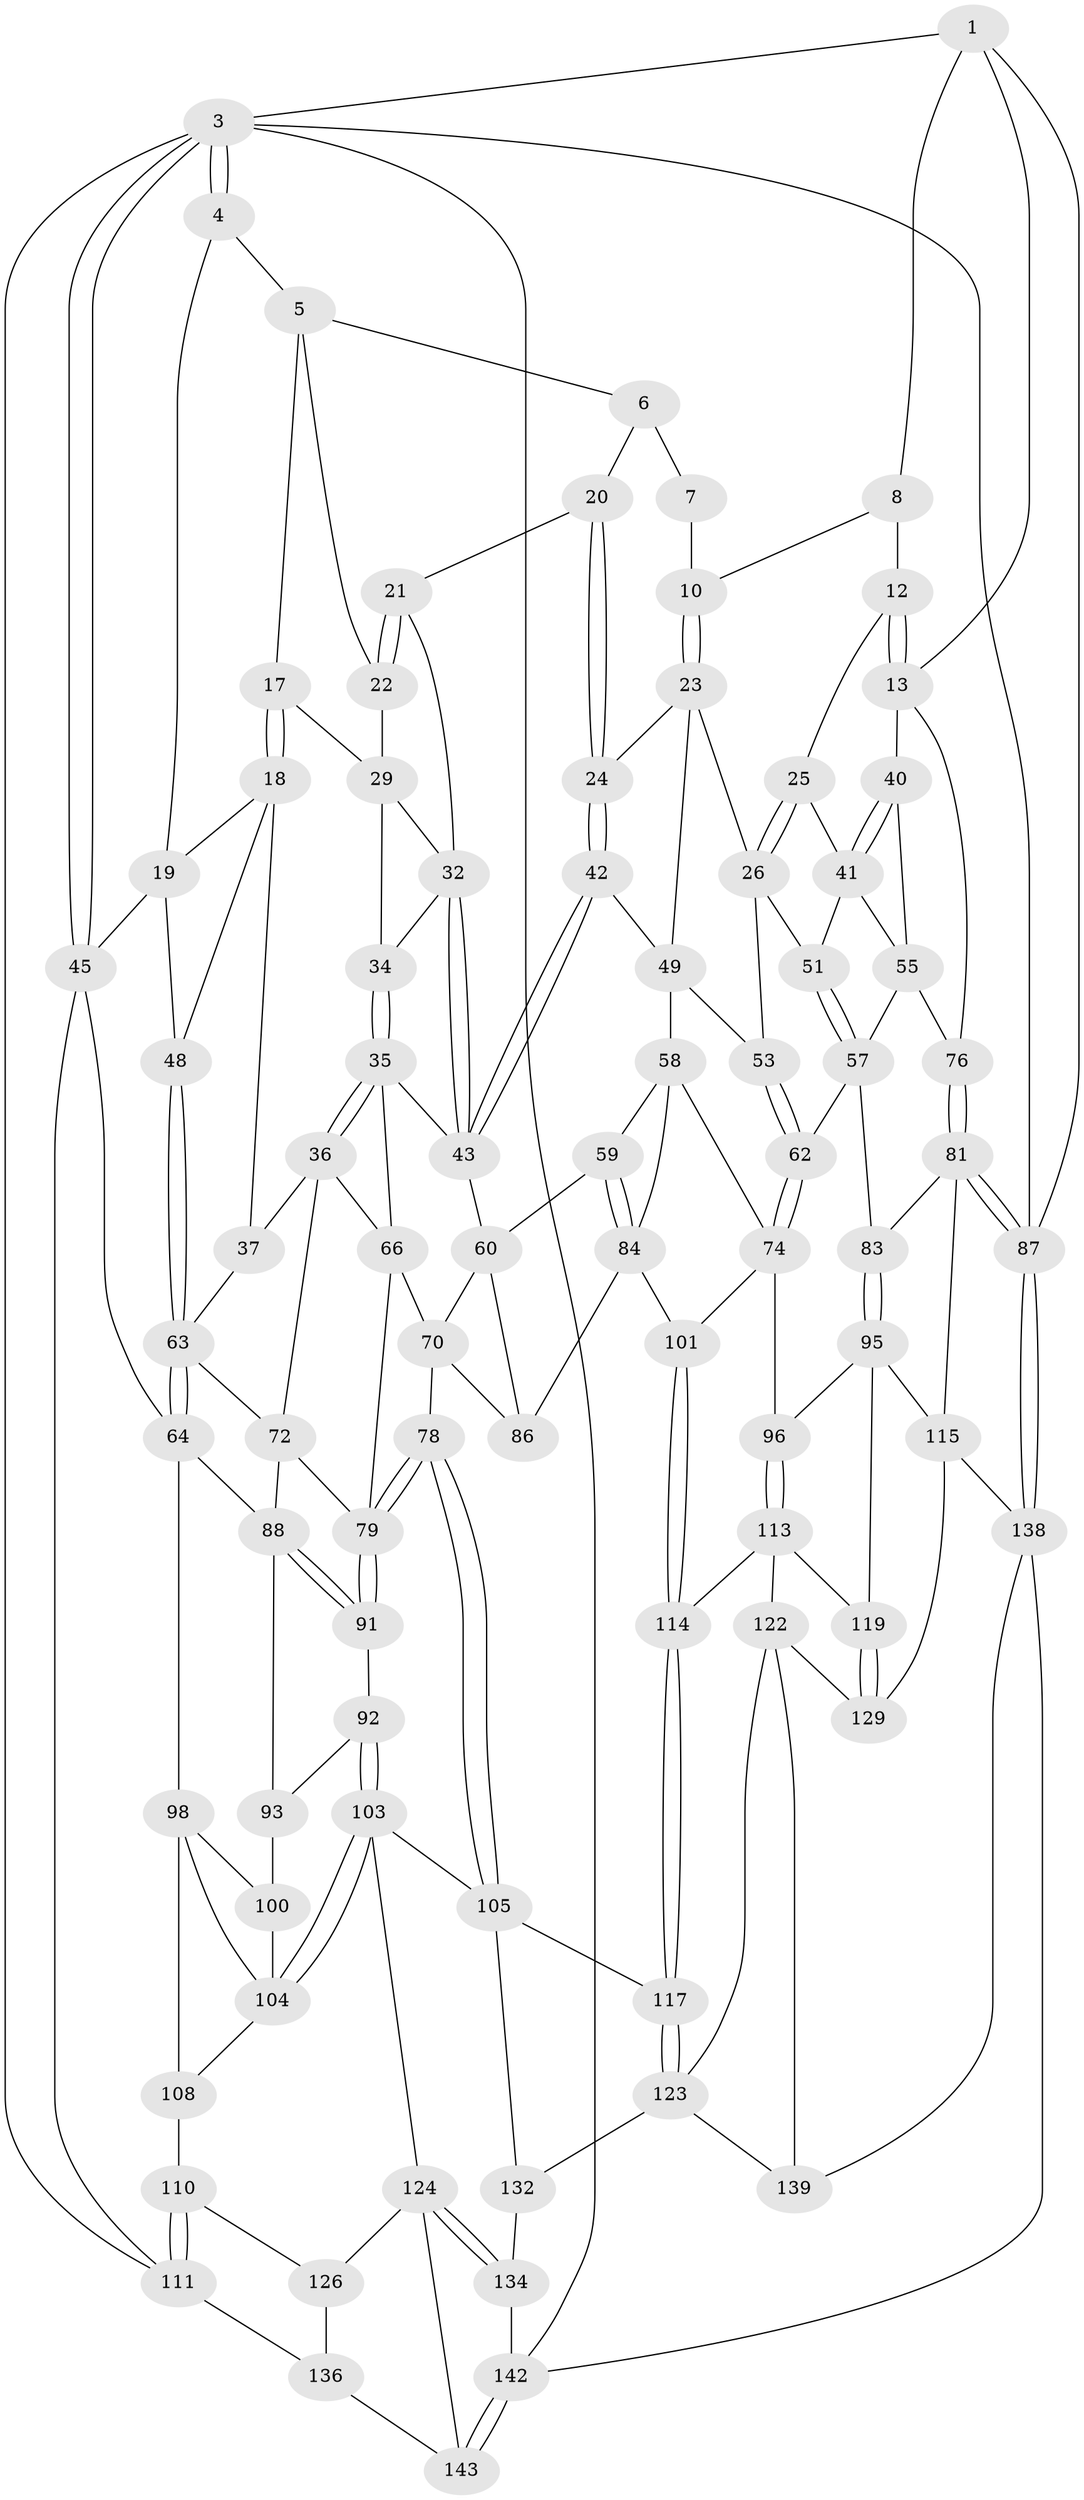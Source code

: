 // original degree distribution, {3: 0.013888888888888888, 6: 0.20833333333333334, 4: 0.2222222222222222, 5: 0.5555555555555556}
// Generated by graph-tools (version 1.1) at 2025/42/03/06/25 10:42:30]
// undirected, 87 vertices, 191 edges
graph export_dot {
graph [start="1"]
  node [color=gray90,style=filled];
  1 [pos="+0.823450430414038+0",super="+2"];
  3 [pos="+0+0",super="+121"];
  4 [pos="+0+0"];
  5 [pos="+0.35856692403057294+0",super="+16"];
  6 [pos="+0.47852691748023957+0",super="+14"];
  7 [pos="+0.7983588244158862+0",super="+11"];
  8 [pos="+0.835606587042569+0",super="+9"];
  10 [pos="+0.7404890560010883+0.14783092381189414"];
  12 [pos="+0.9098112301712745+0.1174703616109129",super="+15"];
  13 [pos="+1+0.11859352812184601",super="+39"];
  17 [pos="+0.24343793587269377+0.15709920030053884"];
  18 [pos="+0.19381448945983243+0.22337247579030842",super="+38"];
  19 [pos="+0.12822187198902477+0.2088577750556279",super="+44"];
  20 [pos="+0.5892281414061349+0.20936516303324013"];
  21 [pos="+0.523318578325896+0.20027053612720938",super="+31"];
  22 [pos="+0.4361217207853109+0.13560044228344126",super="+28"];
  23 [pos="+0.7275260901050744+0.1722143224571958",super="+27"];
  24 [pos="+0.6303841365562814+0.26762666841361493"];
  25 [pos="+0.8716721264214129+0.26498538122776394"];
  26 [pos="+0.8258975830828684+0.2970383163305651",super="+52"];
  29 [pos="+0.4088964298964632+0.21187936292166892",super="+30"];
  32 [pos="+0.4617618850013899+0.28842342428518447",super="+33"];
  34 [pos="+0.3785569188219405+0.3297047609770709"];
  35 [pos="+0.3716089808596183+0.33820448189896635",super="+47"];
  36 [pos="+0.286339493555155+0.36138337442624247",super="+68"];
  37 [pos="+0.2319518634196882+0.34347957753035235"];
  40 [pos="+1+0.2632317975262472"];
  41 [pos="+0.893193627735001+0.2692750326113112",super="+50"];
  42 [pos="+0.6354869001493836+0.2896115481394172"];
  43 [pos="+0.5662371669839916+0.3588638098052017",super="+46"];
  45 [pos="+0+0.23086120297086307",super="+65"];
  48 [pos="+0.12471508986763691+0.3895000531293026"];
  49 [pos="+0.7126582795770584+0.3260124589227338",super="+54"];
  51 [pos="+0.891428843936828+0.41504726562432165"];
  53 [pos="+0.8345822897546574+0.4221575675949141"];
  55 [pos="+0.9252104610289386+0.39120310959904353",super="+56"];
  57 [pos="+0.942641760000373+0.4813861259972762",super="+61"];
  58 [pos="+0.712884898594325+0.4627562412309184",super="+75"];
  59 [pos="+0.6216917844469656+0.4886922024750402"];
  60 [pos="+0.6027885259876662+0.4847033947312056",super="+69"];
  62 [pos="+0.8469067555264339+0.5504238018512019"];
  63 [pos="+0.007665717355376808+0.4811063923313889",super="+71"];
  64 [pos="+0+0.5424716538583814",super="+90"];
  66 [pos="+0.4519974240164337+0.4694866950835264",super="+67"];
  70 [pos="+0.4981964488057009+0.5062275121776695",super="+77"];
  72 [pos="+0.3072442231909516+0.5094938454999118",super="+73"];
  74 [pos="+0.8243559718507563+0.556528444166363",super="+97"];
  76 [pos="+1+0.4440657816889769"];
  78 [pos="+0.4437516658573355+0.6879428652964172"];
  79 [pos="+0.390179677255993+0.6279678715700698",super="+80"];
  81 [pos="+1+0.6485010710568971",super="+82"];
  83 [pos="+0.950647400902634+0.6513322282894629"];
  84 [pos="+0.6815858563920751+0.6244825743961285",super="+85"];
  86 [pos="+0.5147547510269153+0.6610731314246516"];
  87 [pos="+1+1"];
  88 [pos="+0.20565154916526937+0.568316957091101",super="+89"];
  91 [pos="+0.3361744012247854+0.6264149976162007"];
  92 [pos="+0.2643914897074725+0.6715376871974641"];
  93 [pos="+0.24532602908214374+0.664242602098477",super="+94"];
  95 [pos="+0.8515380530495491+0.7375038011402352",super="+116"];
  96 [pos="+0.8328045360943686+0.7226407286672449"];
  98 [pos="+0.03621745596960531+0.657712417813939",super="+99"];
  100 [pos="+0.17932845295987676+0.6565283692515692",super="+102"];
  101 [pos="+0.6596053645984657+0.7014659716501611"];
  103 [pos="+0.22847414127779164+0.7637039845240022",super="+106"];
  104 [pos="+0.20472853192243656+0.7565835890943682",super="+107"];
  105 [pos="+0.4342426365700141+0.722060629327079",super="+118"];
  108 [pos="+0.13287119950263512+0.7933565791958785",super="+109"];
  110 [pos="+0+0.9949880388566925",super="+128"];
  111 [pos="+0+1",super="+112"];
  113 [pos="+0.6701430902952624+0.7250751823022169",super="+120"];
  114 [pos="+0.6697624350799916+0.7244352007368537"];
  115 [pos="+0.8875483209777444+0.8652269989391816",super="+135"];
  117 [pos="+0.5529159823061044+0.8167600019365509"];
  119 [pos="+0.7167767617328301+0.7850911897136992"];
  122 [pos="+0.6112495405267407+0.8696818633511824",super="+130"];
  123 [pos="+0.5976006644086287+0.8737338389776989",super="+131"];
  124 [pos="+0.338296111917864+0.8803181150294802",super="+125"];
  126 [pos="+0.32428998714079854+0.8842086403973521",super="+127"];
  129 [pos="+0.7271673759825287+0.8839871267480032"];
  132 [pos="+0.5502099579909855+0.9203587542651227",super="+133"];
  134 [pos="+0.49452735037589524+0.9077377367927318",super="+140"];
  136 [pos="+0.17697895552093088+0.9117242399368168",super="+137"];
  138 [pos="+1+1",super="+141"];
  139 [pos="+0.6871636594338155+1"];
  142 [pos="+0.3512807199021497+1",super="+144"];
  143 [pos="+0.33638024436953684+0.9386475639747296"];
  1 -- 8;
  1 -- 3;
  1 -- 13;
  1 -- 87;
  3 -- 4;
  3 -- 4;
  3 -- 45;
  3 -- 45;
  3 -- 87;
  3 -- 142;
  3 -- 111;
  4 -- 5;
  4 -- 19;
  5 -- 6;
  5 -- 17;
  5 -- 22;
  6 -- 7 [weight=2];
  6 -- 20;
  7 -- 10;
  8 -- 12 [weight=2];
  8 -- 10;
  10 -- 23;
  10 -- 23;
  12 -- 13;
  12 -- 13;
  12 -- 25;
  13 -- 40;
  13 -- 76;
  17 -- 18;
  17 -- 18;
  17 -- 29;
  18 -- 19;
  18 -- 48;
  18 -- 37;
  19 -- 48;
  19 -- 45;
  20 -- 21;
  20 -- 24;
  20 -- 24;
  21 -- 22 [weight=2];
  21 -- 22;
  21 -- 32;
  22 -- 29;
  23 -- 24;
  23 -- 49;
  23 -- 26;
  24 -- 42;
  24 -- 42;
  25 -- 26;
  25 -- 26;
  25 -- 41;
  26 -- 51;
  26 -- 53;
  29 -- 32;
  29 -- 34;
  32 -- 43;
  32 -- 43;
  32 -- 34;
  34 -- 35;
  34 -- 35;
  35 -- 36;
  35 -- 36;
  35 -- 66;
  35 -- 43;
  36 -- 37;
  36 -- 72;
  36 -- 66;
  37 -- 63;
  40 -- 41;
  40 -- 41;
  40 -- 55;
  41 -- 51;
  41 -- 55;
  42 -- 43;
  42 -- 43;
  42 -- 49;
  43 -- 60;
  45 -- 64;
  45 -- 111;
  48 -- 63;
  48 -- 63;
  49 -- 58;
  49 -- 53;
  51 -- 57;
  51 -- 57;
  53 -- 62;
  53 -- 62;
  55 -- 57;
  55 -- 76;
  57 -- 83;
  57 -- 62;
  58 -- 59;
  58 -- 84;
  58 -- 74;
  59 -- 60;
  59 -- 84;
  59 -- 84;
  60 -- 70;
  60 -- 86;
  62 -- 74;
  62 -- 74;
  63 -- 64;
  63 -- 64;
  63 -- 72;
  64 -- 98;
  64 -- 88;
  66 -- 70;
  66 -- 79;
  70 -- 86;
  70 -- 78;
  72 -- 79;
  72 -- 88;
  74 -- 96;
  74 -- 101;
  76 -- 81;
  76 -- 81;
  78 -- 79;
  78 -- 79;
  78 -- 105;
  78 -- 105;
  79 -- 91;
  79 -- 91;
  81 -- 87;
  81 -- 87;
  81 -- 83;
  81 -- 115;
  83 -- 95;
  83 -- 95;
  84 -- 101;
  84 -- 86;
  87 -- 138;
  87 -- 138;
  88 -- 91;
  88 -- 91;
  88 -- 93;
  91 -- 92;
  92 -- 93;
  92 -- 103;
  92 -- 103;
  93 -- 100 [weight=2];
  95 -- 96;
  95 -- 115;
  95 -- 119;
  96 -- 113;
  96 -- 113;
  98 -- 100;
  98 -- 104;
  98 -- 108;
  100 -- 104;
  101 -- 114;
  101 -- 114;
  103 -- 104;
  103 -- 104;
  103 -- 105;
  103 -- 124;
  104 -- 108;
  105 -- 117;
  105 -- 132;
  108 -- 110 [weight=2];
  110 -- 111;
  110 -- 111;
  110 -- 126;
  111 -- 136;
  113 -- 114;
  113 -- 122;
  113 -- 119;
  114 -- 117;
  114 -- 117;
  115 -- 129;
  115 -- 138;
  117 -- 123;
  117 -- 123;
  119 -- 129;
  119 -- 129;
  122 -- 123;
  122 -- 129;
  122 -- 139;
  123 -- 132;
  123 -- 139;
  124 -- 134;
  124 -- 134;
  124 -- 126;
  124 -- 143;
  126 -- 136 [weight=2];
  132 -- 134 [weight=2];
  134 -- 142;
  136 -- 143;
  138 -- 139;
  138 -- 142;
  142 -- 143;
  142 -- 143;
}
